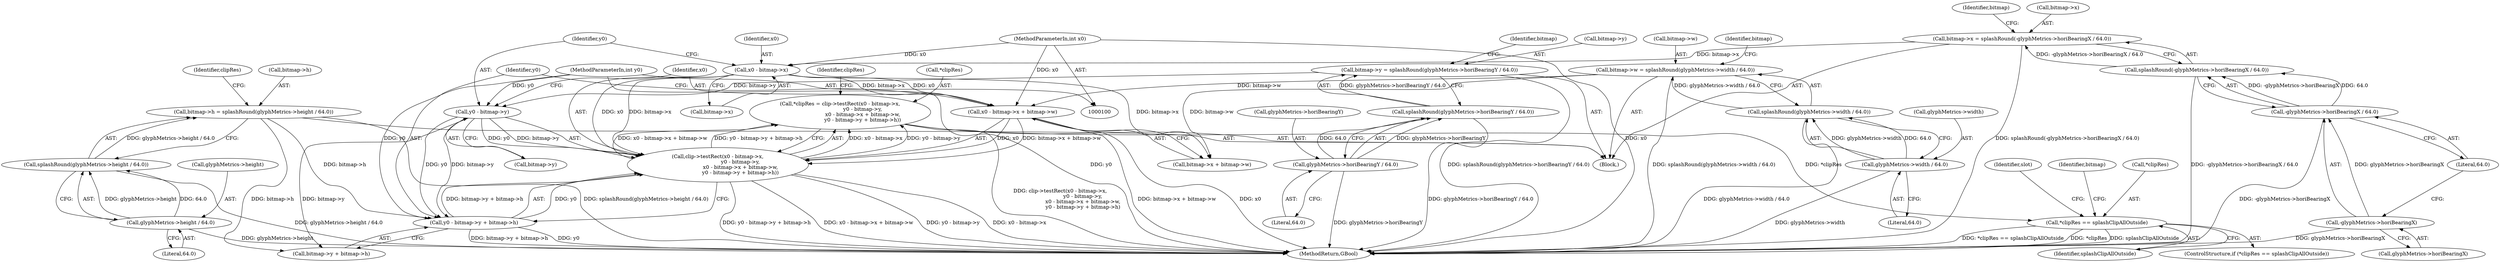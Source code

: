 digraph "0_poppler_9cf2325fb22f812b31858e519411f57747d39bd8_3@integer" {
"1000268" [label="(Call,*clipRes = clip->testRect(x0 - bitmap->x,\n                            y0 - bitmap->y,\n                            x0 - bitmap->x + bitmap->w,\n                            y0 - bitmap->y + bitmap->h))"];
"1000271" [label="(Call,clip->testRect(x0 - bitmap->x,\n                            y0 - bitmap->y,\n                            x0 - bitmap->x + bitmap->w,\n                            y0 - bitmap->y + bitmap->h))"];
"1000272" [label="(Call,x0 - bitmap->x)"];
"1000105" [label="(MethodParameterIn,int x0)"];
"1000227" [label="(Call,bitmap->x = splashRound(-glyphMetrics->horiBearingX / 64.0))"];
"1000231" [label="(Call,splashRound(-glyphMetrics->horiBearingX / 64.0))"];
"1000232" [label="(Call,-glyphMetrics->horiBearingX / 64.0)"];
"1000233" [label="(Call,-glyphMetrics->horiBearingX)"];
"1000277" [label="(Call,y0 - bitmap->y)"];
"1000106" [label="(MethodParameterIn,int y0)"];
"1000238" [label="(Call,bitmap->y = splashRound(glyphMetrics->horiBearingY / 64.0))"];
"1000242" [label="(Call,splashRound(glyphMetrics->horiBearingY / 64.0))"];
"1000243" [label="(Call,glyphMetrics->horiBearingY / 64.0)"];
"1000282" [label="(Call,x0 - bitmap->x + bitmap->w)"];
"1000248" [label="(Call,bitmap->w = splashRound(glyphMetrics->width / 64.0))"];
"1000252" [label="(Call,splashRound(glyphMetrics->width / 64.0))"];
"1000253" [label="(Call,glyphMetrics->width / 64.0)"];
"1000291" [label="(Call,y0 - bitmap->y + bitmap->h)"];
"1000258" [label="(Call,bitmap->h = splashRound(glyphMetrics->height / 64.0))"];
"1000262" [label="(Call,splashRound(glyphMetrics->height / 64.0))"];
"1000263" [label="(Call,glyphMetrics->height / 64.0)"];
"1000301" [label="(Call,*clipRes == splashClipAllOutside)"];
"1000268" [label="(Call,*clipRes = clip->testRect(x0 - bitmap->x,\n                            y0 - bitmap->y,\n                            x0 - bitmap->x + bitmap->w,\n                            y0 - bitmap->y + bitmap->h))"];
"1000240" [label="(Identifier,bitmap)"];
"1000300" [label="(ControlStructure,if (*clipRes == splashClipAllOutside))"];
"1000263" [label="(Call,glyphMetrics->height / 64.0)"];
"1000274" [label="(Call,bitmap->x)"];
"1000269" [label="(Call,*clipRes)"];
"1000273" [label="(Identifier,x0)"];
"1000249" [label="(Call,bitmap->w)"];
"1000272" [label="(Call,x0 - bitmap->x)"];
"1000302" [label="(Call,*clipRes)"];
"1000243" [label="(Call,glyphMetrics->horiBearingY / 64.0)"];
"1000257" [label="(Literal,64.0)"];
"1000250" [label="(Identifier,bitmap)"];
"1000315" [label="(Identifier,slot)"];
"1000279" [label="(Call,bitmap->y)"];
"1000303" [label="(Identifier,clipRes)"];
"1000271" [label="(Call,clip->testRect(x0 - bitmap->x,\n                            y0 - bitmap->y,\n                            x0 - bitmap->x + bitmap->w,\n                            y0 - bitmap->y + bitmap->h))"];
"1000277" [label="(Call,y0 - bitmap->y)"];
"1000232" [label="(Call,-glyphMetrics->horiBearingX / 64.0)"];
"1000247" [label="(Literal,64.0)"];
"1000109" [label="(Block,)"];
"1000291" [label="(Call,y0 - bitmap->y + bitmap->h)"];
"1000292" [label="(Identifier,y0)"];
"1000283" [label="(Identifier,x0)"];
"1000293" [label="(Call,bitmap->y + bitmap->h)"];
"1000242" [label="(Call,splashRound(glyphMetrics->horiBearingY / 64.0))"];
"1000264" [label="(Call,glyphMetrics->height)"];
"1000254" [label="(Call,glyphMetrics->width)"];
"1000304" [label="(Identifier,splashClipAllOutside)"];
"1000262" [label="(Call,splashRound(glyphMetrics->height / 64.0))"];
"1000440" [label="(MethodReturn,GBool)"];
"1000282" [label="(Call,x0 - bitmap->x + bitmap->w)"];
"1000239" [label="(Call,bitmap->y)"];
"1000258" [label="(Call,bitmap->h = splashRound(glyphMetrics->height / 64.0))"];
"1000270" [label="(Identifier,clipRes)"];
"1000278" [label="(Identifier,y0)"];
"1000260" [label="(Identifier,bitmap)"];
"1000301" [label="(Call,*clipRes == splashClipAllOutside)"];
"1000233" [label="(Call,-glyphMetrics->horiBearingX)"];
"1000284" [label="(Call,bitmap->x + bitmap->w)"];
"1000238" [label="(Call,bitmap->y = splashRound(glyphMetrics->horiBearingY / 64.0))"];
"1000227" [label="(Call,bitmap->x = splashRound(-glyphMetrics->horiBearingX / 64.0))"];
"1000308" [label="(Identifier,bitmap)"];
"1000259" [label="(Call,bitmap->h)"];
"1000105" [label="(MethodParameterIn,int x0)"];
"1000252" [label="(Call,splashRound(glyphMetrics->width / 64.0))"];
"1000253" [label="(Call,glyphMetrics->width / 64.0)"];
"1000244" [label="(Call,glyphMetrics->horiBearingY)"];
"1000106" [label="(MethodParameterIn,int y0)"];
"1000228" [label="(Call,bitmap->x)"];
"1000237" [label="(Literal,64.0)"];
"1000267" [label="(Literal,64.0)"];
"1000231" [label="(Call,splashRound(-glyphMetrics->horiBearingX / 64.0))"];
"1000234" [label="(Call,glyphMetrics->horiBearingX)"];
"1000248" [label="(Call,bitmap->w = splashRound(glyphMetrics->width / 64.0))"];
"1000268" -> "1000109"  [label="AST: "];
"1000268" -> "1000271"  [label="CFG: "];
"1000269" -> "1000268"  [label="AST: "];
"1000271" -> "1000268"  [label="AST: "];
"1000303" -> "1000268"  [label="CFG: "];
"1000268" -> "1000440"  [label="DDG: clip->testRect(x0 - bitmap->x,\n                            y0 - bitmap->y,\n                            x0 - bitmap->x + bitmap->w,\n                            y0 - bitmap->y + bitmap->h)"];
"1000271" -> "1000268"  [label="DDG: x0 - bitmap->x"];
"1000271" -> "1000268"  [label="DDG: y0 - bitmap->y"];
"1000271" -> "1000268"  [label="DDG: x0 - bitmap->x + bitmap->w"];
"1000271" -> "1000268"  [label="DDG: y0 - bitmap->y + bitmap->h"];
"1000268" -> "1000301"  [label="DDG: *clipRes"];
"1000271" -> "1000291"  [label="CFG: "];
"1000272" -> "1000271"  [label="AST: "];
"1000277" -> "1000271"  [label="AST: "];
"1000282" -> "1000271"  [label="AST: "];
"1000291" -> "1000271"  [label="AST: "];
"1000271" -> "1000440"  [label="DDG: y0 - bitmap->y + bitmap->h"];
"1000271" -> "1000440"  [label="DDG: x0 - bitmap->x + bitmap->w"];
"1000271" -> "1000440"  [label="DDG: y0 - bitmap->y"];
"1000271" -> "1000440"  [label="DDG: x0 - bitmap->x"];
"1000272" -> "1000271"  [label="DDG: x0"];
"1000272" -> "1000271"  [label="DDG: bitmap->x"];
"1000277" -> "1000271"  [label="DDG: y0"];
"1000277" -> "1000271"  [label="DDG: bitmap->y"];
"1000282" -> "1000271"  [label="DDG: x0"];
"1000282" -> "1000271"  [label="DDG: bitmap->x + bitmap->w"];
"1000291" -> "1000271"  [label="DDG: y0"];
"1000291" -> "1000271"  [label="DDG: bitmap->y + bitmap->h"];
"1000272" -> "1000274"  [label="CFG: "];
"1000273" -> "1000272"  [label="AST: "];
"1000274" -> "1000272"  [label="AST: "];
"1000278" -> "1000272"  [label="CFG: "];
"1000105" -> "1000272"  [label="DDG: x0"];
"1000227" -> "1000272"  [label="DDG: bitmap->x"];
"1000272" -> "1000282"  [label="DDG: x0"];
"1000272" -> "1000282"  [label="DDG: bitmap->x"];
"1000272" -> "1000284"  [label="DDG: bitmap->x"];
"1000105" -> "1000100"  [label="AST: "];
"1000105" -> "1000440"  [label="DDG: x0"];
"1000105" -> "1000282"  [label="DDG: x0"];
"1000227" -> "1000109"  [label="AST: "];
"1000227" -> "1000231"  [label="CFG: "];
"1000228" -> "1000227"  [label="AST: "];
"1000231" -> "1000227"  [label="AST: "];
"1000240" -> "1000227"  [label="CFG: "];
"1000227" -> "1000440"  [label="DDG: splashRound(-glyphMetrics->horiBearingX / 64.0)"];
"1000231" -> "1000227"  [label="DDG: -glyphMetrics->horiBearingX / 64.0"];
"1000231" -> "1000232"  [label="CFG: "];
"1000232" -> "1000231"  [label="AST: "];
"1000231" -> "1000440"  [label="DDG: -glyphMetrics->horiBearingX / 64.0"];
"1000232" -> "1000231"  [label="DDG: -glyphMetrics->horiBearingX"];
"1000232" -> "1000231"  [label="DDG: 64.0"];
"1000232" -> "1000237"  [label="CFG: "];
"1000233" -> "1000232"  [label="AST: "];
"1000237" -> "1000232"  [label="AST: "];
"1000232" -> "1000440"  [label="DDG: -glyphMetrics->horiBearingX"];
"1000233" -> "1000232"  [label="DDG: glyphMetrics->horiBearingX"];
"1000233" -> "1000234"  [label="CFG: "];
"1000234" -> "1000233"  [label="AST: "];
"1000237" -> "1000233"  [label="CFG: "];
"1000233" -> "1000440"  [label="DDG: glyphMetrics->horiBearingX"];
"1000277" -> "1000279"  [label="CFG: "];
"1000278" -> "1000277"  [label="AST: "];
"1000279" -> "1000277"  [label="AST: "];
"1000283" -> "1000277"  [label="CFG: "];
"1000106" -> "1000277"  [label="DDG: y0"];
"1000238" -> "1000277"  [label="DDG: bitmap->y"];
"1000277" -> "1000291"  [label="DDG: y0"];
"1000277" -> "1000291"  [label="DDG: bitmap->y"];
"1000277" -> "1000293"  [label="DDG: bitmap->y"];
"1000106" -> "1000100"  [label="AST: "];
"1000106" -> "1000440"  [label="DDG: y0"];
"1000106" -> "1000291"  [label="DDG: y0"];
"1000238" -> "1000109"  [label="AST: "];
"1000238" -> "1000242"  [label="CFG: "];
"1000239" -> "1000238"  [label="AST: "];
"1000242" -> "1000238"  [label="AST: "];
"1000250" -> "1000238"  [label="CFG: "];
"1000238" -> "1000440"  [label="DDG: splashRound(glyphMetrics->horiBearingY / 64.0)"];
"1000242" -> "1000238"  [label="DDG: glyphMetrics->horiBearingY / 64.0"];
"1000242" -> "1000243"  [label="CFG: "];
"1000243" -> "1000242"  [label="AST: "];
"1000242" -> "1000440"  [label="DDG: glyphMetrics->horiBearingY / 64.0"];
"1000243" -> "1000242"  [label="DDG: glyphMetrics->horiBearingY"];
"1000243" -> "1000242"  [label="DDG: 64.0"];
"1000243" -> "1000247"  [label="CFG: "];
"1000244" -> "1000243"  [label="AST: "];
"1000247" -> "1000243"  [label="AST: "];
"1000243" -> "1000440"  [label="DDG: glyphMetrics->horiBearingY"];
"1000282" -> "1000284"  [label="CFG: "];
"1000283" -> "1000282"  [label="AST: "];
"1000284" -> "1000282"  [label="AST: "];
"1000292" -> "1000282"  [label="CFG: "];
"1000282" -> "1000440"  [label="DDG: bitmap->x + bitmap->w"];
"1000282" -> "1000440"  [label="DDG: x0"];
"1000248" -> "1000282"  [label="DDG: bitmap->w"];
"1000248" -> "1000109"  [label="AST: "];
"1000248" -> "1000252"  [label="CFG: "];
"1000249" -> "1000248"  [label="AST: "];
"1000252" -> "1000248"  [label="AST: "];
"1000260" -> "1000248"  [label="CFG: "];
"1000248" -> "1000440"  [label="DDG: splashRound(glyphMetrics->width / 64.0)"];
"1000252" -> "1000248"  [label="DDG: glyphMetrics->width / 64.0"];
"1000248" -> "1000284"  [label="DDG: bitmap->w"];
"1000252" -> "1000253"  [label="CFG: "];
"1000253" -> "1000252"  [label="AST: "];
"1000252" -> "1000440"  [label="DDG: glyphMetrics->width / 64.0"];
"1000253" -> "1000252"  [label="DDG: glyphMetrics->width"];
"1000253" -> "1000252"  [label="DDG: 64.0"];
"1000253" -> "1000257"  [label="CFG: "];
"1000254" -> "1000253"  [label="AST: "];
"1000257" -> "1000253"  [label="AST: "];
"1000253" -> "1000440"  [label="DDG: glyphMetrics->width"];
"1000291" -> "1000293"  [label="CFG: "];
"1000292" -> "1000291"  [label="AST: "];
"1000293" -> "1000291"  [label="AST: "];
"1000291" -> "1000440"  [label="DDG: y0"];
"1000291" -> "1000440"  [label="DDG: bitmap->y + bitmap->h"];
"1000258" -> "1000291"  [label="DDG: bitmap->h"];
"1000258" -> "1000109"  [label="AST: "];
"1000258" -> "1000262"  [label="CFG: "];
"1000259" -> "1000258"  [label="AST: "];
"1000262" -> "1000258"  [label="AST: "];
"1000270" -> "1000258"  [label="CFG: "];
"1000258" -> "1000440"  [label="DDG: splashRound(glyphMetrics->height / 64.0)"];
"1000262" -> "1000258"  [label="DDG: glyphMetrics->height / 64.0"];
"1000258" -> "1000293"  [label="DDG: bitmap->h"];
"1000262" -> "1000263"  [label="CFG: "];
"1000263" -> "1000262"  [label="AST: "];
"1000262" -> "1000440"  [label="DDG: glyphMetrics->height / 64.0"];
"1000263" -> "1000262"  [label="DDG: glyphMetrics->height"];
"1000263" -> "1000262"  [label="DDG: 64.0"];
"1000263" -> "1000267"  [label="CFG: "];
"1000264" -> "1000263"  [label="AST: "];
"1000267" -> "1000263"  [label="AST: "];
"1000263" -> "1000440"  [label="DDG: glyphMetrics->height"];
"1000301" -> "1000300"  [label="AST: "];
"1000301" -> "1000304"  [label="CFG: "];
"1000302" -> "1000301"  [label="AST: "];
"1000304" -> "1000301"  [label="AST: "];
"1000308" -> "1000301"  [label="CFG: "];
"1000315" -> "1000301"  [label="CFG: "];
"1000301" -> "1000440"  [label="DDG: splashClipAllOutside"];
"1000301" -> "1000440"  [label="DDG: *clipRes == splashClipAllOutside"];
"1000301" -> "1000440"  [label="DDG: *clipRes"];
}
